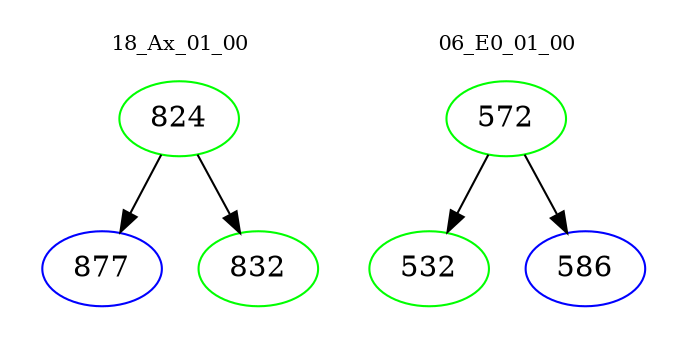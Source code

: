digraph{
subgraph cluster_0 {
color = white
label = "18_Ax_01_00";
fontsize=10;
T0_824 [label="824", color="green"]
T0_824 -> T0_877 [color="black"]
T0_877 [label="877", color="blue"]
T0_824 -> T0_832 [color="black"]
T0_832 [label="832", color="green"]
}
subgraph cluster_1 {
color = white
label = "06_E0_01_00";
fontsize=10;
T1_572 [label="572", color="green"]
T1_572 -> T1_532 [color="black"]
T1_532 [label="532", color="green"]
T1_572 -> T1_586 [color="black"]
T1_586 [label="586", color="blue"]
}
}
